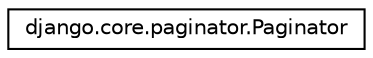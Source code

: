 digraph "Graphical Class Hierarchy"
{
 // LATEX_PDF_SIZE
  edge [fontname="Helvetica",fontsize="10",labelfontname="Helvetica",labelfontsize="10"];
  node [fontname="Helvetica",fontsize="10",shape=record];
  rankdir="LR";
  Node0 [label="django.core.paginator.Paginator",height=0.2,width=0.4,color="black", fillcolor="white", style="filled",URL="$classdjango_1_1core_1_1paginator_1_1_paginator.html",tooltip=" "];
}
